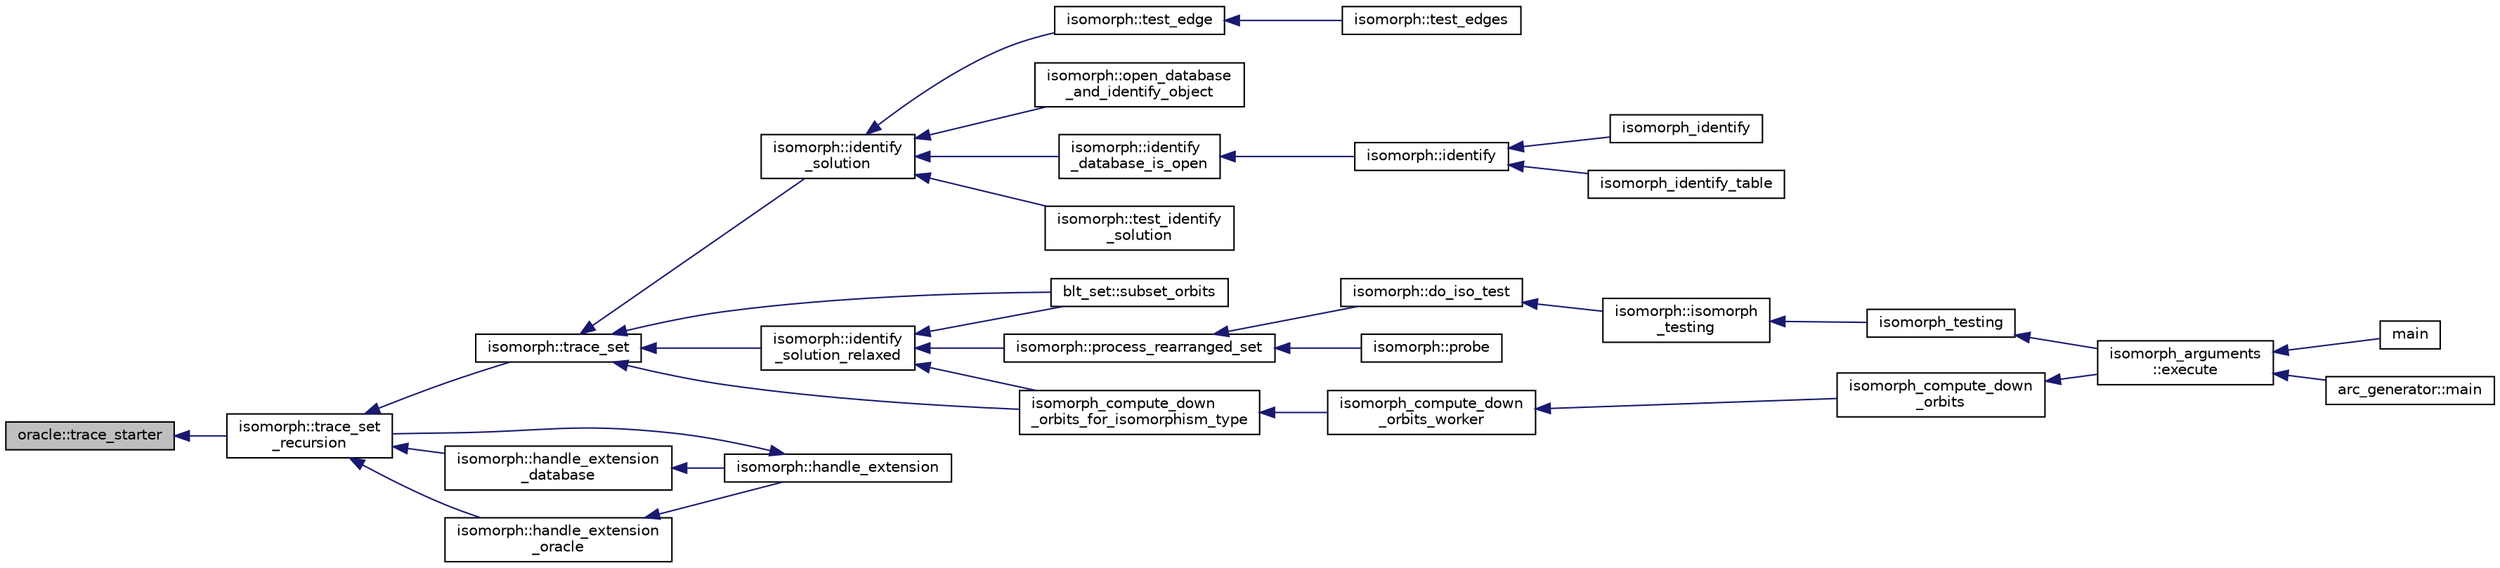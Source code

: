 digraph "oracle::trace_starter"
{
  edge [fontname="Helvetica",fontsize="10",labelfontname="Helvetica",labelfontsize="10"];
  node [fontname="Helvetica",fontsize="10",shape=record];
  rankdir="LR";
  Node11582 [label="oracle::trace_starter",height=0.2,width=0.4,color="black", fillcolor="grey75", style="filled", fontcolor="black"];
  Node11582 -> Node11583 [dir="back",color="midnightblue",fontsize="10",style="solid",fontname="Helvetica"];
  Node11583 [label="isomorph::trace_set\l_recursion",height=0.2,width=0.4,color="black", fillcolor="white", style="filled",URL="$d3/d5f/classisomorph.html#a8ef29320b04d7ca09212706e47b013b9"];
  Node11583 -> Node11584 [dir="back",color="midnightblue",fontsize="10",style="solid",fontname="Helvetica"];
  Node11584 [label="isomorph::trace_set",height=0.2,width=0.4,color="black", fillcolor="white", style="filled",URL="$d3/d5f/classisomorph.html#ab7bbf8af4ad4d1c7bcbbd190ee2ce6a6"];
  Node11584 -> Node11585 [dir="back",color="midnightblue",fontsize="10",style="solid",fontname="Helvetica"];
  Node11585 [label="blt_set::subset_orbits",height=0.2,width=0.4,color="black", fillcolor="white", style="filled",URL="$d1/d3d/classblt__set.html#af8f79fc4346244acfa0e2c2d23c36993"];
  Node11584 -> Node11586 [dir="back",color="midnightblue",fontsize="10",style="solid",fontname="Helvetica"];
  Node11586 [label="isomorph_compute_down\l_orbits_for_isomorphism_type",height=0.2,width=0.4,color="black", fillcolor="white", style="filled",URL="$d4/d7e/isomorph__global_8_c.html#a13519b3a5d3b5ceb26b4bec6736b0086"];
  Node11586 -> Node11587 [dir="back",color="midnightblue",fontsize="10",style="solid",fontname="Helvetica"];
  Node11587 [label="isomorph_compute_down\l_orbits_worker",height=0.2,width=0.4,color="black", fillcolor="white", style="filled",URL="$d4/d7e/isomorph__global_8_c.html#a4edf4a833ce5638a3d58cfae1c702b37"];
  Node11587 -> Node11588 [dir="back",color="midnightblue",fontsize="10",style="solid",fontname="Helvetica"];
  Node11588 [label="isomorph_compute_down\l_orbits",height=0.2,width=0.4,color="black", fillcolor="white", style="filled",URL="$d4/d7e/isomorph__global_8_c.html#a3613cea19158edd30958c4edecd97d53"];
  Node11588 -> Node11589 [dir="back",color="midnightblue",fontsize="10",style="solid",fontname="Helvetica"];
  Node11589 [label="isomorph_arguments\l::execute",height=0.2,width=0.4,color="black", fillcolor="white", style="filled",URL="$d5/de4/classisomorph__arguments.html#aa85e472d14906abdd5672dc66027583e"];
  Node11589 -> Node11590 [dir="back",color="midnightblue",fontsize="10",style="solid",fontname="Helvetica"];
  Node11590 [label="main",height=0.2,width=0.4,color="black", fillcolor="white", style="filled",URL="$d1/d5e/blt__main_8_c.html#a217dbf8b442f20279ea00b898af96f52"];
  Node11589 -> Node11591 [dir="back",color="midnightblue",fontsize="10",style="solid",fontname="Helvetica"];
  Node11591 [label="arc_generator::main",height=0.2,width=0.4,color="black", fillcolor="white", style="filled",URL="$d4/d21/classarc__generator.html#ad80140b51b165dad1fe6ab232be7829a"];
  Node11584 -> Node11592 [dir="back",color="midnightblue",fontsize="10",style="solid",fontname="Helvetica"];
  Node11592 [label="isomorph::identify\l_solution_relaxed",height=0.2,width=0.4,color="black", fillcolor="white", style="filled",URL="$d3/d5f/classisomorph.html#a8c36c61c16700d8e570f71f84a4aabc6"];
  Node11592 -> Node11585 [dir="back",color="midnightblue",fontsize="10",style="solid",fontname="Helvetica"];
  Node11592 -> Node11586 [dir="back",color="midnightblue",fontsize="10",style="solid",fontname="Helvetica"];
  Node11592 -> Node11593 [dir="back",color="midnightblue",fontsize="10",style="solid",fontname="Helvetica"];
  Node11593 [label="isomorph::process_rearranged_set",height=0.2,width=0.4,color="black", fillcolor="white", style="filled",URL="$d3/d5f/classisomorph.html#a7767fd5f1da6dfd7f93810be99ba4ab6"];
  Node11593 -> Node11594 [dir="back",color="midnightblue",fontsize="10",style="solid",fontname="Helvetica"];
  Node11594 [label="isomorph::probe",height=0.2,width=0.4,color="black", fillcolor="white", style="filled",URL="$d3/d5f/classisomorph.html#a9cb6fed7b6ac639d886b117a1f454441"];
  Node11593 -> Node11595 [dir="back",color="midnightblue",fontsize="10",style="solid",fontname="Helvetica"];
  Node11595 [label="isomorph::do_iso_test",height=0.2,width=0.4,color="black", fillcolor="white", style="filled",URL="$d3/d5f/classisomorph.html#a51fc3bf5cc3a99282a489b2df37ee24e"];
  Node11595 -> Node11596 [dir="back",color="midnightblue",fontsize="10",style="solid",fontname="Helvetica"];
  Node11596 [label="isomorph::isomorph\l_testing",height=0.2,width=0.4,color="black", fillcolor="white", style="filled",URL="$d3/d5f/classisomorph.html#ad7945ec94ba0ba16953482edfaa4da6e"];
  Node11596 -> Node11597 [dir="back",color="midnightblue",fontsize="10",style="solid",fontname="Helvetica"];
  Node11597 [label="isomorph_testing",height=0.2,width=0.4,color="black", fillcolor="white", style="filled",URL="$d4/d7e/isomorph__global_8_c.html#a5a73cbe9f89c4727f086482ee2d238f9"];
  Node11597 -> Node11589 [dir="back",color="midnightblue",fontsize="10",style="solid",fontname="Helvetica"];
  Node11584 -> Node11598 [dir="back",color="midnightblue",fontsize="10",style="solid",fontname="Helvetica"];
  Node11598 [label="isomorph::identify\l_solution",height=0.2,width=0.4,color="black", fillcolor="white", style="filled",URL="$d3/d5f/classisomorph.html#abc63d2e561a6209e32c47d8486c9a67e"];
  Node11598 -> Node11599 [dir="back",color="midnightblue",fontsize="10",style="solid",fontname="Helvetica"];
  Node11599 [label="isomorph::test_identify\l_solution",height=0.2,width=0.4,color="black", fillcolor="white", style="filled",URL="$d3/d5f/classisomorph.html#aa2c95f309e3283179e87bbbd83bfdc7d"];
  Node11598 -> Node11600 [dir="back",color="midnightblue",fontsize="10",style="solid",fontname="Helvetica"];
  Node11600 [label="isomorph::test_edge",height=0.2,width=0.4,color="black", fillcolor="white", style="filled",URL="$d3/d5f/classisomorph.html#a591165fa287477b480f5b7081198ba46"];
  Node11600 -> Node11601 [dir="back",color="midnightblue",fontsize="10",style="solid",fontname="Helvetica"];
  Node11601 [label="isomorph::test_edges",height=0.2,width=0.4,color="black", fillcolor="white", style="filled",URL="$d3/d5f/classisomorph.html#ad23507927d8f7698073475d12b2a85bc"];
  Node11598 -> Node11602 [dir="back",color="midnightblue",fontsize="10",style="solid",fontname="Helvetica"];
  Node11602 [label="isomorph::open_database\l_and_identify_object",height=0.2,width=0.4,color="black", fillcolor="white", style="filled",URL="$d3/d5f/classisomorph.html#aa4e387f26f609fc9379d2e01f6cc27d0"];
  Node11598 -> Node11603 [dir="back",color="midnightblue",fontsize="10",style="solid",fontname="Helvetica"];
  Node11603 [label="isomorph::identify\l_database_is_open",height=0.2,width=0.4,color="black", fillcolor="white", style="filled",URL="$d3/d5f/classisomorph.html#a4a5d04d07ac8c2a994fa174f156dea73"];
  Node11603 -> Node11604 [dir="back",color="midnightblue",fontsize="10",style="solid",fontname="Helvetica"];
  Node11604 [label="isomorph::identify",height=0.2,width=0.4,color="black", fillcolor="white", style="filled",URL="$d3/d5f/classisomorph.html#a78ecf843b9f6ca1cfd666e222edd90ae"];
  Node11604 -> Node11605 [dir="back",color="midnightblue",fontsize="10",style="solid",fontname="Helvetica"];
  Node11605 [label="isomorph_identify",height=0.2,width=0.4,color="black", fillcolor="white", style="filled",URL="$d4/d7e/isomorph__global_8_c.html#aa0fe57c73d5668eee10a6022ada7f6a3"];
  Node11604 -> Node11606 [dir="back",color="midnightblue",fontsize="10",style="solid",fontname="Helvetica"];
  Node11606 [label="isomorph_identify_table",height=0.2,width=0.4,color="black", fillcolor="white", style="filled",URL="$d4/d7e/isomorph__global_8_c.html#a9fd19ea945561cf2a6bb5c72dd4b1cb2"];
  Node11583 -> Node11607 [dir="back",color="midnightblue",fontsize="10",style="solid",fontname="Helvetica"];
  Node11607 [label="isomorph::handle_extension\l_database",height=0.2,width=0.4,color="black", fillcolor="white", style="filled",URL="$d3/d5f/classisomorph.html#ad98512c3c74bafd90d4d23cf048ebc2e"];
  Node11607 -> Node11608 [dir="back",color="midnightblue",fontsize="10",style="solid",fontname="Helvetica"];
  Node11608 [label="isomorph::handle_extension",height=0.2,width=0.4,color="black", fillcolor="white", style="filled",URL="$d3/d5f/classisomorph.html#add6e954f5b8fdcbd11c4743afb44531b"];
  Node11608 -> Node11583 [dir="back",color="midnightblue",fontsize="10",style="solid",fontname="Helvetica"];
  Node11583 -> Node11609 [dir="back",color="midnightblue",fontsize="10",style="solid",fontname="Helvetica"];
  Node11609 [label="isomorph::handle_extension\l_oracle",height=0.2,width=0.4,color="black", fillcolor="white", style="filled",URL="$d3/d5f/classisomorph.html#acc99e89e75ae8f8ddf2d5d5160363c6e"];
  Node11609 -> Node11608 [dir="back",color="midnightblue",fontsize="10",style="solid",fontname="Helvetica"];
}
